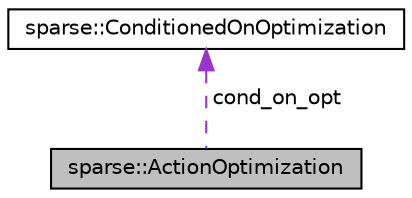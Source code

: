 digraph "sparse::ActionOptimization"
{
 // LATEX_PDF_SIZE
  edge [fontname="Helvetica",fontsize="10",labelfontname="Helvetica",labelfontsize="10"];
  node [fontname="Helvetica",fontsize="10",shape=record];
  Node1 [label="sparse::ActionOptimization",height=0.2,width=0.4,color="black", fillcolor="grey75", style="filled", fontcolor="black",tooltip=" "];
  Node2 -> Node1 [dir="back",color="darkorchid3",fontsize="10",style="dashed",label=" cond_on_opt" ,fontname="Helvetica"];
  Node2 [label="sparse::ConditionedOnOptimization",height=0.2,width=0.4,color="black", fillcolor="white", style="filled",URL="$structsparse_1_1ConditionedOnOptimization.html",tooltip=" "];
}
